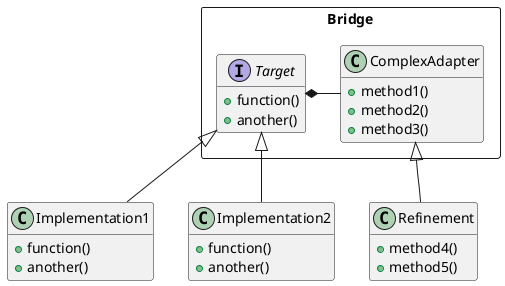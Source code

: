 @startuml
rectangle Bridge {
    class ComplexAdapter {
        +method1()
        +method2()
        +method3()
    }

    interface Target {
        +function()
        +another()
    }
}

class Implementation1 {
    +function()
    +another()
}

class Implementation2 {
    +function()
    +another()
}

class Refinement {
    +method4()
    +method5()
}

ComplexAdapter -l-* Target
Refinement -u-|> ComplexAdapter
Implementation1 -u-|> Target
Implementation2 -u-|> Target

hide empty fields
@enduml
